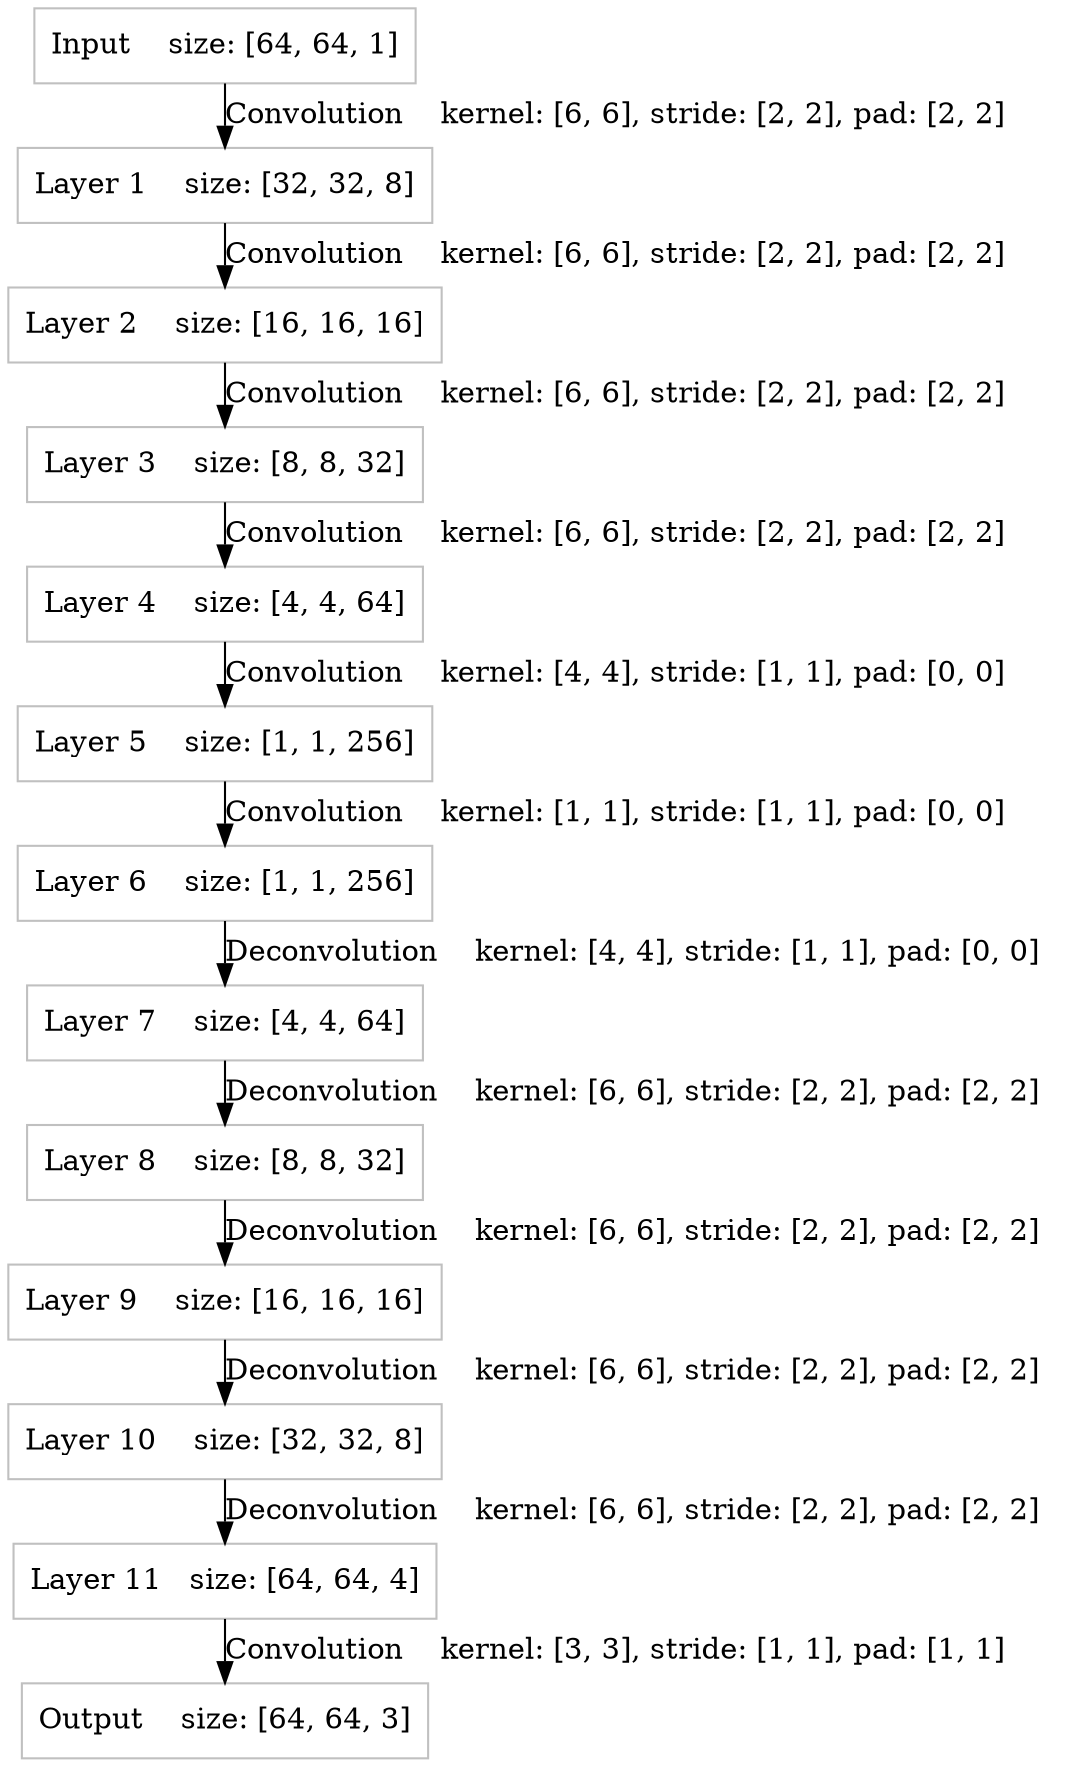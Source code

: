 digraph nn{

edge[
	_color = pink
	nodesep = 0.005
	ranksep = 0.005
	weight = 0.005
	height = 0.005
]
node[
	shape = rectangle 
	color = gray 
	_style = filled
	_width = 0.1
	_height = 0.1
	label = ""
	nodesep = 0.005
	ranksep = 0.005
]
graph[
	nodesep = 0.005
	ranksep = 0.005
	_rankdir = LR
]


Input [label="Input    size: [64, 64, 1]", pos="1,13!"]
Layer1 [label="Layer 1    size: [32, 32, 8]", pos="1,12!"]
Layer2 [label="Layer 2    size: [16, 16, 16]", pos="1,11!"]
Layer3 [label="Layer 3    size: [8, 8, 32]", pos="1,10!"]
Layer4 [label="Layer 4    size: [4, 4, 64]", pos="1,9!"]
Layer5 [label="Layer 5    size: [1, 1, 256]", pos="1,8!"]
Layer6 [label="Layer 6    size: [1, 1, 256]", pos="1,7!"]
Layer7 [label="Layer 7    size: [4, 4, 64]", pos="1,6!"]
Layer8 [label="Layer 8    size: [8, 8, 32]", pos="1,5!"]
Layer9 [label="Layer 9    size: [16, 16, 16]", pos="1,4!"]
Layer10 [label="Layer 10    size: [32, 32, 8]", pos="1,3!"]
Layer11 [label="Layer 11   size: [64, 64, 4]", pos="1,2!"]
Output [label="Output    size: [64, 64, 3]", pos="1,1!"]

Input->Layer1 [label="Convolution    kernel: [6, 6], stride: [2, 2], pad: [2, 2]  "]
Layer1->Layer2 [label="Convolution    kernel: [6, 6], stride: [2, 2], pad: [2, 2]  "]
Layer2->Layer3 [label="Convolution    kernel: [6, 6], stride: [2, 2], pad: [2, 2]  "]
Layer3->Layer4 [label="Convolution    kernel: [6, 6], stride: [2, 2], pad: [2, 2]  "]
Layer4->Layer5 [label="Convolution    kernel: [4, 4], stride: [1, 1], pad: [0, 0]  "]
Layer5->Layer6 [label="Convolution    kernel: [1, 1], stride: [1, 1], pad: [0, 0]  "]
Layer6->Layer7 [label="Deconvolution    kernel: [4, 4], stride: [1, 1], pad: [0, 0]  "]
Layer7->Layer8 [label="Deconvolution    kernel: [6, 6], stride: [2, 2], pad: [2, 2]  "]
Layer8->Layer9 [label="Deconvolution    kernel: [6, 6], stride: [2, 2], pad: [2, 2]  "]
Layer9->Layer10 [label="Deconvolution    kernel: [6, 6], stride: [2, 2], pad: [2, 2]  "]
Layer10->Layer11 [label="Deconvolution    kernel: [6, 6], stride: [2, 2], pad: [2, 2]  "]
Layer11->Output [label="Convolution    kernel: [3, 3], stride: [1, 1], pad: [1, 1]  "]

}

